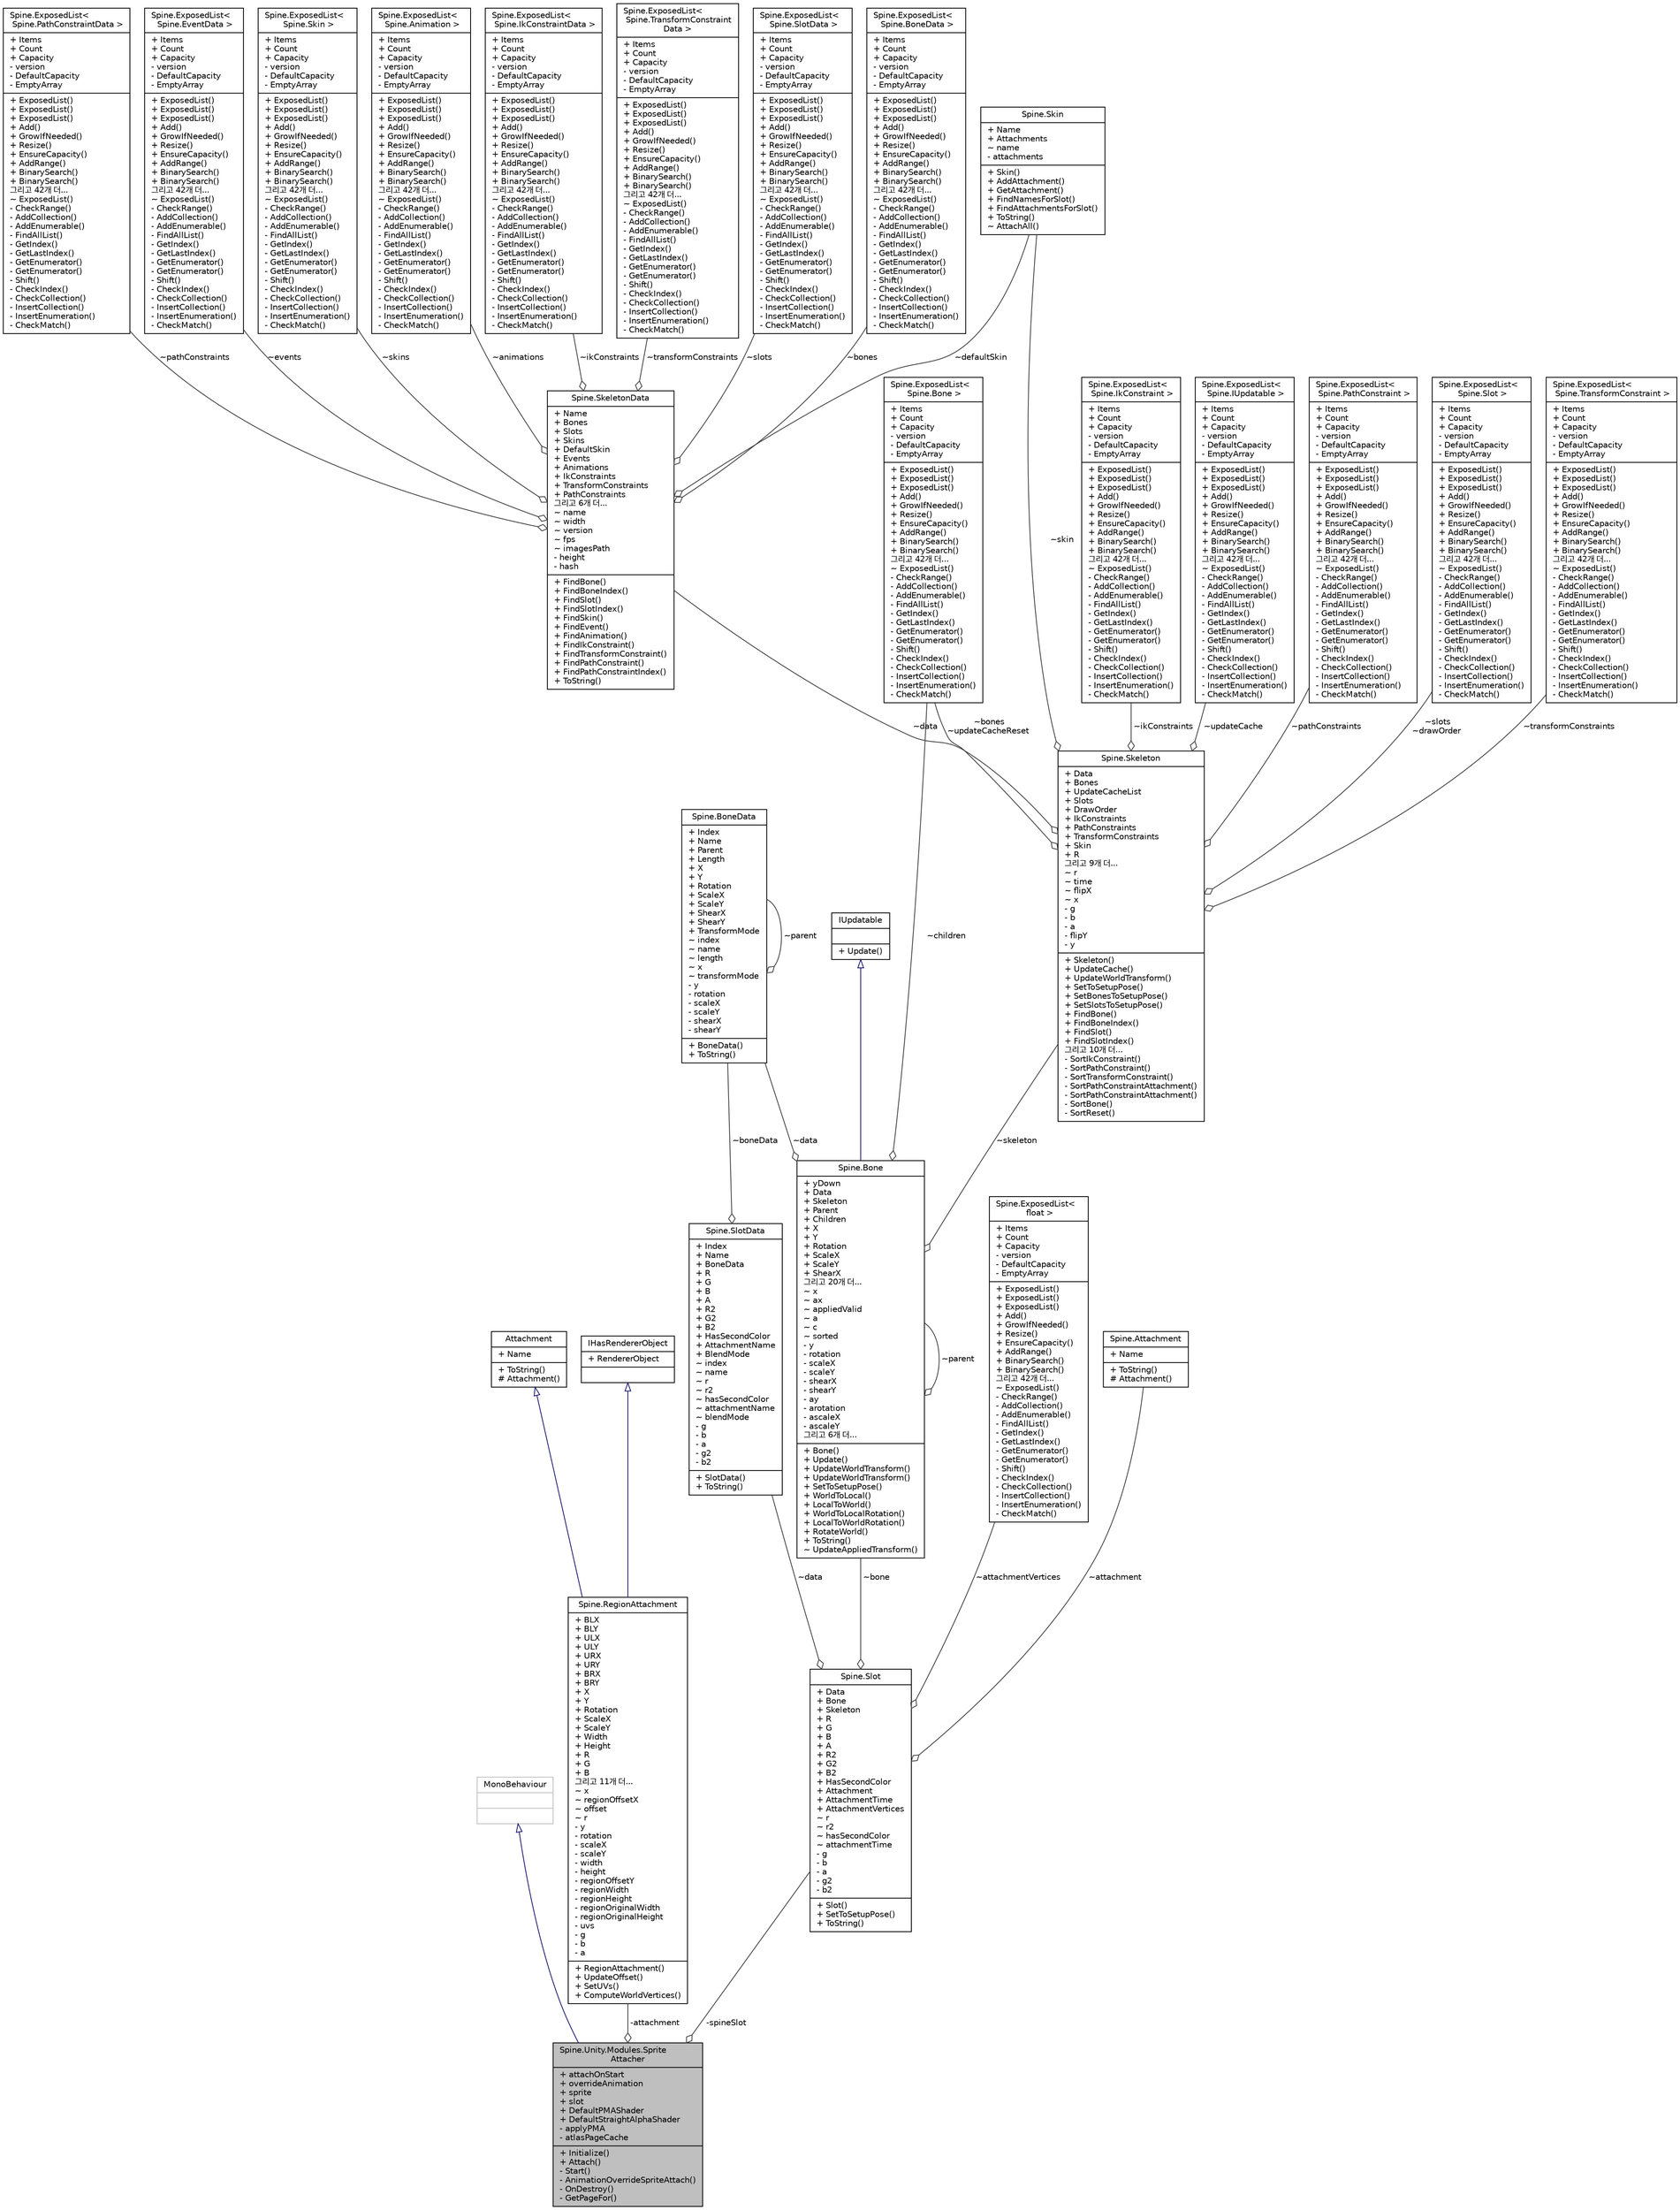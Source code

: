 digraph "Spine.Unity.Modules.SpriteAttacher"
{
 // LATEX_PDF_SIZE
  edge [fontname="Helvetica",fontsize="10",labelfontname="Helvetica",labelfontsize="10"];
  node [fontname="Helvetica",fontsize="10",shape=record];
  Node1 [label="{Spine.Unity.Modules.Sprite\lAttacher\n|+ attachOnStart\l+ overrideAnimation\l+ sprite\l+ slot\l+ DefaultPMAShader\l+ DefaultStraightAlphaShader\l- applyPMA\l- atlasPageCache\l|+ Initialize()\l+ Attach()\l- Start()\l- AnimationOverrideSpriteAttach()\l- OnDestroy()\l- GetPageFor()\l}",height=0.2,width=0.4,color="black", fillcolor="grey75", style="filled", fontcolor="black",tooltip=" "];
  Node2 -> Node1 [dir="back",color="midnightblue",fontsize="10",style="solid",arrowtail="onormal",fontname="Helvetica"];
  Node2 [label="{MonoBehaviour\n||}",height=0.2,width=0.4,color="grey75", fillcolor="white", style="filled",tooltip=" "];
  Node3 -> Node1 [color="grey25",fontsize="10",style="solid",label=" -attachment" ,arrowhead="odiamond",fontname="Helvetica"];
  Node3 [label="{Spine.RegionAttachment\n|+ BLX\l+ BLY\l+ ULX\l+ ULY\l+ URX\l+ URY\l+ BRX\l+ BRY\l+ X\l+ Y\l+ Rotation\l+ ScaleX\l+ ScaleY\l+ Width\l+ Height\l+ R\l+ G\l+ B\l그리고 11개 더...\l~ x\l~ regionOffsetX\l~ offset\l~ r\l- y\l- rotation\l- scaleX\l- scaleY\l- width\l- height\l- regionOffsetY\l- regionWidth\l- regionHeight\l- regionOriginalWidth\l- regionOriginalHeight\l- uvs\l- g\l- b\l- a\l|+ RegionAttachment()\l+ UpdateOffset()\l+ SetUVs()\l+ ComputeWorldVertices()\l}",height=0.2,width=0.4,color="black", fillcolor="white", style="filled",URL="$class_spine_1_1_region_attachment.html",tooltip="Attachment that displays a texture region."];
  Node4 -> Node3 [dir="back",color="midnightblue",fontsize="10",style="solid",arrowtail="onormal",fontname="Helvetica"];
  Node4 [label="{Attachment\n|+ Name\l|+ ToString()\l# Attachment()\l}",height=0.2,width=0.4,color="black", fillcolor="white", style="filled",URL="$class_spine_1_1_attachment.html",tooltip=" "];
  Node5 -> Node3 [dir="back",color="midnightblue",fontsize="10",style="solid",arrowtail="onormal",fontname="Helvetica"];
  Node5 [label="{IHasRendererObject\n|+ RendererObject\l|}",height=0.2,width=0.4,color="black", fillcolor="white", style="filled",URL="$interface_spine_1_1_i_has_renderer_object.html",tooltip=" "];
  Node6 -> Node1 [color="grey25",fontsize="10",style="solid",label=" -spineSlot" ,arrowhead="odiamond",fontname="Helvetica"];
  Node6 [label="{Spine.Slot\n|+ Data\l+ Bone\l+ Skeleton\l+ R\l+ G\l+ B\l+ A\l+ R2\l+ G2\l+ B2\l+ HasSecondColor\l+ Attachment\l+ AttachmentTime\l+ AttachmentVertices\l~ r\l~ r2\l~ hasSecondColor\l~ attachmentTime\l- g\l- b\l- a\l- g2\l- b2\l|+ Slot()\l+ SetToSetupPose()\l+ ToString()\l}",height=0.2,width=0.4,color="black", fillcolor="white", style="filled",URL="$class_spine_1_1_slot.html",tooltip=" "];
  Node7 -> Node6 [color="grey25",fontsize="10",style="solid",label=" ~attachmentVertices" ,arrowhead="odiamond",fontname="Helvetica"];
  Node7 [label="{Spine.ExposedList\<\l float \>\n|+ Items\l+ Count\l+ Capacity\l- version\l- DefaultCapacity\l- EmptyArray\l|+ ExposedList()\l+ ExposedList()\l+ ExposedList()\l+ Add()\l+ GrowIfNeeded()\l+ Resize()\l+ EnsureCapacity()\l+ AddRange()\l+ BinarySearch()\l+ BinarySearch()\l그리고 42개 더...\l~ ExposedList()\l- CheckRange()\l- AddCollection()\l- AddEnumerable()\l- FindAllList()\l- GetIndex()\l- GetLastIndex()\l- GetEnumerator()\l- GetEnumerator()\l- Shift()\l- CheckIndex()\l- CheckCollection()\l- InsertCollection()\l- InsertEnumeration()\l- CheckMatch()\l}",height=0.2,width=0.4,color="black", fillcolor="white", style="filled",URL="$class_spine_1_1_exposed_list.html",tooltip=" "];
  Node8 -> Node6 [color="grey25",fontsize="10",style="solid",label=" ~attachment" ,arrowhead="odiamond",fontname="Helvetica"];
  Node8 [label="{Spine.Attachment\n|+ Name\l|+ ToString()\l# Attachment()\l}",height=0.2,width=0.4,color="black", fillcolor="white", style="filled",URL="$class_spine_1_1_attachment.html",tooltip=" "];
  Node9 -> Node6 [color="grey25",fontsize="10",style="solid",label=" ~data" ,arrowhead="odiamond",fontname="Helvetica"];
  Node9 [label="{Spine.SlotData\n|+ Index\l+ Name\l+ BoneData\l+ R\l+ G\l+ B\l+ A\l+ R2\l+ G2\l+ B2\l+ HasSecondColor\l+ AttachmentName\l+ BlendMode\l~ index\l~ name\l~ r\l~ r2\l~ hasSecondColor\l~ attachmentName\l~ blendMode\l- g\l- b\l- a\l- g2\l- b2\l|+ SlotData()\l+ ToString()\l}",height=0.2,width=0.4,color="black", fillcolor="white", style="filled",URL="$class_spine_1_1_slot_data.html",tooltip=" "];
  Node10 -> Node9 [color="grey25",fontsize="10",style="solid",label=" ~boneData" ,arrowhead="odiamond",fontname="Helvetica"];
  Node10 [label="{Spine.BoneData\n|+ Index\l+ Name\l+ Parent\l+ Length\l+ X\l+ Y\l+ Rotation\l+ ScaleX\l+ ScaleY\l+ ShearX\l+ ShearY\l+ TransformMode\l~ index\l~ name\l~ length\l~ x\l~ transformMode\l- y\l- rotation\l- scaleX\l- scaleY\l- shearX\l- shearY\l|+ BoneData()\l+ ToString()\l}",height=0.2,width=0.4,color="black", fillcolor="white", style="filled",URL="$class_spine_1_1_bone_data.html",tooltip=" "];
  Node10 -> Node10 [color="grey25",fontsize="10",style="solid",label=" ~parent" ,arrowhead="odiamond",fontname="Helvetica"];
  Node11 -> Node6 [color="grey25",fontsize="10",style="solid",label=" ~bone" ,arrowhead="odiamond",fontname="Helvetica"];
  Node11 [label="{Spine.Bone\n|+ yDown\l+ Data\l+ Skeleton\l+ Parent\l+ Children\l+ X\l+ Y\l+ Rotation\l+ ScaleX\l+ ScaleY\l+ ShearX\l그리고 20개 더...\l~ x\l~ ax\l~ appliedValid\l~ a\l~ c\l~ sorted\l- y\l- rotation\l- scaleX\l- scaleY\l- shearX\l- shearY\l- ay\l- arotation\l- ascaleX\l- ascaleY\l그리고 6개 더...\l|+ Bone()\l+ Update()\l+ UpdateWorldTransform()\l+ UpdateWorldTransform()\l+ SetToSetupPose()\l+ WorldToLocal()\l+ LocalToWorld()\l+ WorldToLocalRotation()\l+ LocalToWorldRotation()\l+ RotateWorld()\l+ ToString()\l~ UpdateAppliedTransform()\l}",height=0.2,width=0.4,color="black", fillcolor="white", style="filled",URL="$class_spine_1_1_bone.html",tooltip="Stores a bone's current pose."];
  Node12 -> Node11 [dir="back",color="midnightblue",fontsize="10",style="solid",arrowtail="onormal",fontname="Helvetica"];
  Node12 [label="{IUpdatable\n||+ Update()\l}",height=0.2,width=0.4,color="black", fillcolor="white", style="filled",URL="$interface_spine_1_1_i_updatable.html",tooltip=" "];
  Node13 -> Node11 [color="grey25",fontsize="10",style="solid",label=" ~children" ,arrowhead="odiamond",fontname="Helvetica"];
  Node13 [label="{Spine.ExposedList\<\l Spine.Bone \>\n|+ Items\l+ Count\l+ Capacity\l- version\l- DefaultCapacity\l- EmptyArray\l|+ ExposedList()\l+ ExposedList()\l+ ExposedList()\l+ Add()\l+ GrowIfNeeded()\l+ Resize()\l+ EnsureCapacity()\l+ AddRange()\l+ BinarySearch()\l+ BinarySearch()\l그리고 42개 더...\l~ ExposedList()\l- CheckRange()\l- AddCollection()\l- AddEnumerable()\l- FindAllList()\l- GetIndex()\l- GetLastIndex()\l- GetEnumerator()\l- GetEnumerator()\l- Shift()\l- CheckIndex()\l- CheckCollection()\l- InsertCollection()\l- InsertEnumeration()\l- CheckMatch()\l}",height=0.2,width=0.4,color="black", fillcolor="white", style="filled",URL="$class_spine_1_1_exposed_list.html",tooltip=" "];
  Node10 -> Node11 [color="grey25",fontsize="10",style="solid",label=" ~data" ,arrowhead="odiamond",fontname="Helvetica"];
  Node14 -> Node11 [color="grey25",fontsize="10",style="solid",label=" ~skeleton" ,arrowhead="odiamond",fontname="Helvetica"];
  Node14 [label="{Spine.Skeleton\n|+ Data\l+ Bones\l+ UpdateCacheList\l+ Slots\l+ DrawOrder\l+ IkConstraints\l+ PathConstraints\l+ TransformConstraints\l+ Skin\l+ R\l그리고 9개 더...\l~ r\l~ time\l~ flipX\l~ x\l- g\l- b\l- a\l- flipY\l- y\l|+ Skeleton()\l+ UpdateCache()\l+ UpdateWorldTransform()\l+ SetToSetupPose()\l+ SetBonesToSetupPose()\l+ SetSlotsToSetupPose()\l+ FindBone()\l+ FindBoneIndex()\l+ FindSlot()\l+ FindSlotIndex()\l그리고 10개 더...\l- SortIkConstraint()\l- SortPathConstraint()\l- SortTransformConstraint()\l- SortPathConstraintAttachment()\l- SortPathConstraintAttachment()\l- SortBone()\l- SortReset()\l}",height=0.2,width=0.4,color="black", fillcolor="white", style="filled",URL="$class_spine_1_1_skeleton.html",tooltip=" "];
  Node15 -> Node14 [color="grey25",fontsize="10",style="solid",label=" ~data" ,arrowhead="odiamond",fontname="Helvetica"];
  Node15 [label="{Spine.SkeletonData\n|+ Name\l+ Bones\l+ Slots\l+ Skins\l+ DefaultSkin\l+ Events\l+ Animations\l+ IkConstraints\l+ TransformConstraints\l+ PathConstraints\l그리고 6개 더...\l~ name\l~ width\l~ version\l~ fps\l~ imagesPath\l- height\l- hash\l|+ FindBone()\l+ FindBoneIndex()\l+ FindSlot()\l+ FindSlotIndex()\l+ FindSkin()\l+ FindEvent()\l+ FindAnimation()\l+ FindIkConstraint()\l+ FindTransformConstraint()\l+ FindPathConstraint()\l+ FindPathConstraintIndex()\l+ ToString()\l}",height=0.2,width=0.4,color="black", fillcolor="white", style="filled",URL="$class_spine_1_1_skeleton_data.html",tooltip="Stores the setup pose and all of the stateless data for a skeleton."];
  Node16 -> Node15 [color="grey25",fontsize="10",style="solid",label=" ~animations" ,arrowhead="odiamond",fontname="Helvetica"];
  Node16 [label="{Spine.ExposedList\<\l Spine.Animation \>\n|+ Items\l+ Count\l+ Capacity\l- version\l- DefaultCapacity\l- EmptyArray\l|+ ExposedList()\l+ ExposedList()\l+ ExposedList()\l+ Add()\l+ GrowIfNeeded()\l+ Resize()\l+ EnsureCapacity()\l+ AddRange()\l+ BinarySearch()\l+ BinarySearch()\l그리고 42개 더...\l~ ExposedList()\l- CheckRange()\l- AddCollection()\l- AddEnumerable()\l- FindAllList()\l- GetIndex()\l- GetLastIndex()\l- GetEnumerator()\l- GetEnumerator()\l- Shift()\l- CheckIndex()\l- CheckCollection()\l- InsertCollection()\l- InsertEnumeration()\l- CheckMatch()\l}",height=0.2,width=0.4,color="black", fillcolor="white", style="filled",URL="$class_spine_1_1_exposed_list.html",tooltip=" "];
  Node17 -> Node15 [color="grey25",fontsize="10",style="solid",label=" ~pathConstraints" ,arrowhead="odiamond",fontname="Helvetica"];
  Node17 [label="{Spine.ExposedList\<\l Spine.PathConstraintData \>\n|+ Items\l+ Count\l+ Capacity\l- version\l- DefaultCapacity\l- EmptyArray\l|+ ExposedList()\l+ ExposedList()\l+ ExposedList()\l+ Add()\l+ GrowIfNeeded()\l+ Resize()\l+ EnsureCapacity()\l+ AddRange()\l+ BinarySearch()\l+ BinarySearch()\l그리고 42개 더...\l~ ExposedList()\l- CheckRange()\l- AddCollection()\l- AddEnumerable()\l- FindAllList()\l- GetIndex()\l- GetLastIndex()\l- GetEnumerator()\l- GetEnumerator()\l- Shift()\l- CheckIndex()\l- CheckCollection()\l- InsertCollection()\l- InsertEnumeration()\l- CheckMatch()\l}",height=0.2,width=0.4,color="black", fillcolor="white", style="filled",URL="$class_spine_1_1_exposed_list.html",tooltip=" "];
  Node18 -> Node15 [color="grey25",fontsize="10",style="solid",label=" ~events" ,arrowhead="odiamond",fontname="Helvetica"];
  Node18 [label="{Spine.ExposedList\<\l Spine.EventData \>\n|+ Items\l+ Count\l+ Capacity\l- version\l- DefaultCapacity\l- EmptyArray\l|+ ExposedList()\l+ ExposedList()\l+ ExposedList()\l+ Add()\l+ GrowIfNeeded()\l+ Resize()\l+ EnsureCapacity()\l+ AddRange()\l+ BinarySearch()\l+ BinarySearch()\l그리고 42개 더...\l~ ExposedList()\l- CheckRange()\l- AddCollection()\l- AddEnumerable()\l- FindAllList()\l- GetIndex()\l- GetLastIndex()\l- GetEnumerator()\l- GetEnumerator()\l- Shift()\l- CheckIndex()\l- CheckCollection()\l- InsertCollection()\l- InsertEnumeration()\l- CheckMatch()\l}",height=0.2,width=0.4,color="black", fillcolor="white", style="filled",URL="$class_spine_1_1_exposed_list.html",tooltip=" "];
  Node19 -> Node15 [color="grey25",fontsize="10",style="solid",label=" ~skins" ,arrowhead="odiamond",fontname="Helvetica"];
  Node19 [label="{Spine.ExposedList\<\l Spine.Skin \>\n|+ Items\l+ Count\l+ Capacity\l- version\l- DefaultCapacity\l- EmptyArray\l|+ ExposedList()\l+ ExposedList()\l+ ExposedList()\l+ Add()\l+ GrowIfNeeded()\l+ Resize()\l+ EnsureCapacity()\l+ AddRange()\l+ BinarySearch()\l+ BinarySearch()\l그리고 42개 더...\l~ ExposedList()\l- CheckRange()\l- AddCollection()\l- AddEnumerable()\l- FindAllList()\l- GetIndex()\l- GetLastIndex()\l- GetEnumerator()\l- GetEnumerator()\l- Shift()\l- CheckIndex()\l- CheckCollection()\l- InsertCollection()\l- InsertEnumeration()\l- CheckMatch()\l}",height=0.2,width=0.4,color="black", fillcolor="white", style="filled",URL="$class_spine_1_1_exposed_list.html",tooltip=" "];
  Node20 -> Node15 [color="grey25",fontsize="10",style="solid",label=" ~defaultSkin" ,arrowhead="odiamond",fontname="Helvetica"];
  Node20 [label="{Spine.Skin\n|+ Name\l+ Attachments\l~ name\l- attachments\l|+ Skin()\l+ AddAttachment()\l+ GetAttachment()\l+ FindNamesForSlot()\l+ FindAttachmentsForSlot()\l+ ToString()\l~ AttachAll()\l}",height=0.2,width=0.4,color="black", fillcolor="white", style="filled",URL="$class_spine_1_1_skin.html",tooltip="Stores attachments by slot index and attachment name."];
  Node21 -> Node15 [color="grey25",fontsize="10",style="solid",label=" ~ikConstraints" ,arrowhead="odiamond",fontname="Helvetica"];
  Node21 [label="{Spine.ExposedList\<\l Spine.IkConstraintData \>\n|+ Items\l+ Count\l+ Capacity\l- version\l- DefaultCapacity\l- EmptyArray\l|+ ExposedList()\l+ ExposedList()\l+ ExposedList()\l+ Add()\l+ GrowIfNeeded()\l+ Resize()\l+ EnsureCapacity()\l+ AddRange()\l+ BinarySearch()\l+ BinarySearch()\l그리고 42개 더...\l~ ExposedList()\l- CheckRange()\l- AddCollection()\l- AddEnumerable()\l- FindAllList()\l- GetIndex()\l- GetLastIndex()\l- GetEnumerator()\l- GetEnumerator()\l- Shift()\l- CheckIndex()\l- CheckCollection()\l- InsertCollection()\l- InsertEnumeration()\l- CheckMatch()\l}",height=0.2,width=0.4,color="black", fillcolor="white", style="filled",URL="$class_spine_1_1_exposed_list.html",tooltip=" "];
  Node22 -> Node15 [color="grey25",fontsize="10",style="solid",label=" ~transformConstraints" ,arrowhead="odiamond",fontname="Helvetica"];
  Node22 [label="{Spine.ExposedList\<\l Spine.TransformConstraint\lData \>\n|+ Items\l+ Count\l+ Capacity\l- version\l- DefaultCapacity\l- EmptyArray\l|+ ExposedList()\l+ ExposedList()\l+ ExposedList()\l+ Add()\l+ GrowIfNeeded()\l+ Resize()\l+ EnsureCapacity()\l+ AddRange()\l+ BinarySearch()\l+ BinarySearch()\l그리고 42개 더...\l~ ExposedList()\l- CheckRange()\l- AddCollection()\l- AddEnumerable()\l- FindAllList()\l- GetIndex()\l- GetLastIndex()\l- GetEnumerator()\l- GetEnumerator()\l- Shift()\l- CheckIndex()\l- CheckCollection()\l- InsertCollection()\l- InsertEnumeration()\l- CheckMatch()\l}",height=0.2,width=0.4,color="black", fillcolor="white", style="filled",URL="$class_spine_1_1_exposed_list.html",tooltip=" "];
  Node23 -> Node15 [color="grey25",fontsize="10",style="solid",label=" ~slots" ,arrowhead="odiamond",fontname="Helvetica"];
  Node23 [label="{Spine.ExposedList\<\l Spine.SlotData \>\n|+ Items\l+ Count\l+ Capacity\l- version\l- DefaultCapacity\l- EmptyArray\l|+ ExposedList()\l+ ExposedList()\l+ ExposedList()\l+ Add()\l+ GrowIfNeeded()\l+ Resize()\l+ EnsureCapacity()\l+ AddRange()\l+ BinarySearch()\l+ BinarySearch()\l그리고 42개 더...\l~ ExposedList()\l- CheckRange()\l- AddCollection()\l- AddEnumerable()\l- FindAllList()\l- GetIndex()\l- GetLastIndex()\l- GetEnumerator()\l- GetEnumerator()\l- Shift()\l- CheckIndex()\l- CheckCollection()\l- InsertCollection()\l- InsertEnumeration()\l- CheckMatch()\l}",height=0.2,width=0.4,color="black", fillcolor="white", style="filled",URL="$class_spine_1_1_exposed_list.html",tooltip=" "];
  Node24 -> Node15 [color="grey25",fontsize="10",style="solid",label=" ~bones" ,arrowhead="odiamond",fontname="Helvetica"];
  Node24 [label="{Spine.ExposedList\<\l Spine.BoneData \>\n|+ Items\l+ Count\l+ Capacity\l- version\l- DefaultCapacity\l- EmptyArray\l|+ ExposedList()\l+ ExposedList()\l+ ExposedList()\l+ Add()\l+ GrowIfNeeded()\l+ Resize()\l+ EnsureCapacity()\l+ AddRange()\l+ BinarySearch()\l+ BinarySearch()\l그리고 42개 더...\l~ ExposedList()\l- CheckRange()\l- AddCollection()\l- AddEnumerable()\l- FindAllList()\l- GetIndex()\l- GetLastIndex()\l- GetEnumerator()\l- GetEnumerator()\l- Shift()\l- CheckIndex()\l- CheckCollection()\l- InsertCollection()\l- InsertEnumeration()\l- CheckMatch()\l}",height=0.2,width=0.4,color="black", fillcolor="white", style="filled",URL="$class_spine_1_1_exposed_list.html",tooltip=" "];
  Node13 -> Node14 [color="grey25",fontsize="10",style="solid",label=" ~bones\n~updateCacheReset" ,arrowhead="odiamond",fontname="Helvetica"];
  Node25 -> Node14 [color="grey25",fontsize="10",style="solid",label=" ~ikConstraints" ,arrowhead="odiamond",fontname="Helvetica"];
  Node25 [label="{Spine.ExposedList\<\l Spine.IkConstraint \>\n|+ Items\l+ Count\l+ Capacity\l- version\l- DefaultCapacity\l- EmptyArray\l|+ ExposedList()\l+ ExposedList()\l+ ExposedList()\l+ Add()\l+ GrowIfNeeded()\l+ Resize()\l+ EnsureCapacity()\l+ AddRange()\l+ BinarySearch()\l+ BinarySearch()\l그리고 42개 더...\l~ ExposedList()\l- CheckRange()\l- AddCollection()\l- AddEnumerable()\l- FindAllList()\l- GetIndex()\l- GetLastIndex()\l- GetEnumerator()\l- GetEnumerator()\l- Shift()\l- CheckIndex()\l- CheckCollection()\l- InsertCollection()\l- InsertEnumeration()\l- CheckMatch()\l}",height=0.2,width=0.4,color="black", fillcolor="white", style="filled",URL="$class_spine_1_1_exposed_list.html",tooltip=" "];
  Node26 -> Node14 [color="grey25",fontsize="10",style="solid",label=" ~updateCache" ,arrowhead="odiamond",fontname="Helvetica"];
  Node26 [label="{Spine.ExposedList\<\l Spine.IUpdatable \>\n|+ Items\l+ Count\l+ Capacity\l- version\l- DefaultCapacity\l- EmptyArray\l|+ ExposedList()\l+ ExposedList()\l+ ExposedList()\l+ Add()\l+ GrowIfNeeded()\l+ Resize()\l+ EnsureCapacity()\l+ AddRange()\l+ BinarySearch()\l+ BinarySearch()\l그리고 42개 더...\l~ ExposedList()\l- CheckRange()\l- AddCollection()\l- AddEnumerable()\l- FindAllList()\l- GetIndex()\l- GetLastIndex()\l- GetEnumerator()\l- GetEnumerator()\l- Shift()\l- CheckIndex()\l- CheckCollection()\l- InsertCollection()\l- InsertEnumeration()\l- CheckMatch()\l}",height=0.2,width=0.4,color="black", fillcolor="white", style="filled",URL="$class_spine_1_1_exposed_list.html",tooltip=" "];
  Node20 -> Node14 [color="grey25",fontsize="10",style="solid",label=" ~skin" ,arrowhead="odiamond",fontname="Helvetica"];
  Node27 -> Node14 [color="grey25",fontsize="10",style="solid",label=" ~pathConstraints" ,arrowhead="odiamond",fontname="Helvetica"];
  Node27 [label="{Spine.ExposedList\<\l Spine.PathConstraint \>\n|+ Items\l+ Count\l+ Capacity\l- version\l- DefaultCapacity\l- EmptyArray\l|+ ExposedList()\l+ ExposedList()\l+ ExposedList()\l+ Add()\l+ GrowIfNeeded()\l+ Resize()\l+ EnsureCapacity()\l+ AddRange()\l+ BinarySearch()\l+ BinarySearch()\l그리고 42개 더...\l~ ExposedList()\l- CheckRange()\l- AddCollection()\l- AddEnumerable()\l- FindAllList()\l- GetIndex()\l- GetLastIndex()\l- GetEnumerator()\l- GetEnumerator()\l- Shift()\l- CheckIndex()\l- CheckCollection()\l- InsertCollection()\l- InsertEnumeration()\l- CheckMatch()\l}",height=0.2,width=0.4,color="black", fillcolor="white", style="filled",URL="$class_spine_1_1_exposed_list.html",tooltip=" "];
  Node28 -> Node14 [color="grey25",fontsize="10",style="solid",label=" ~slots\n~drawOrder" ,arrowhead="odiamond",fontname="Helvetica"];
  Node28 [label="{Spine.ExposedList\<\l Spine.Slot \>\n|+ Items\l+ Count\l+ Capacity\l- version\l- DefaultCapacity\l- EmptyArray\l|+ ExposedList()\l+ ExposedList()\l+ ExposedList()\l+ Add()\l+ GrowIfNeeded()\l+ Resize()\l+ EnsureCapacity()\l+ AddRange()\l+ BinarySearch()\l+ BinarySearch()\l그리고 42개 더...\l~ ExposedList()\l- CheckRange()\l- AddCollection()\l- AddEnumerable()\l- FindAllList()\l- GetIndex()\l- GetLastIndex()\l- GetEnumerator()\l- GetEnumerator()\l- Shift()\l- CheckIndex()\l- CheckCollection()\l- InsertCollection()\l- InsertEnumeration()\l- CheckMatch()\l}",height=0.2,width=0.4,color="black", fillcolor="white", style="filled",URL="$class_spine_1_1_exposed_list.html",tooltip=" "];
  Node29 -> Node14 [color="grey25",fontsize="10",style="solid",label=" ~transformConstraints" ,arrowhead="odiamond",fontname="Helvetica"];
  Node29 [label="{Spine.ExposedList\<\l Spine.TransformConstraint \>\n|+ Items\l+ Count\l+ Capacity\l- version\l- DefaultCapacity\l- EmptyArray\l|+ ExposedList()\l+ ExposedList()\l+ ExposedList()\l+ Add()\l+ GrowIfNeeded()\l+ Resize()\l+ EnsureCapacity()\l+ AddRange()\l+ BinarySearch()\l+ BinarySearch()\l그리고 42개 더...\l~ ExposedList()\l- CheckRange()\l- AddCollection()\l- AddEnumerable()\l- FindAllList()\l- GetIndex()\l- GetLastIndex()\l- GetEnumerator()\l- GetEnumerator()\l- Shift()\l- CheckIndex()\l- CheckCollection()\l- InsertCollection()\l- InsertEnumeration()\l- CheckMatch()\l}",height=0.2,width=0.4,color="black", fillcolor="white", style="filled",URL="$class_spine_1_1_exposed_list.html",tooltip=" "];
  Node11 -> Node11 [color="grey25",fontsize="10",style="solid",label=" ~parent" ,arrowhead="odiamond",fontname="Helvetica"];
}
